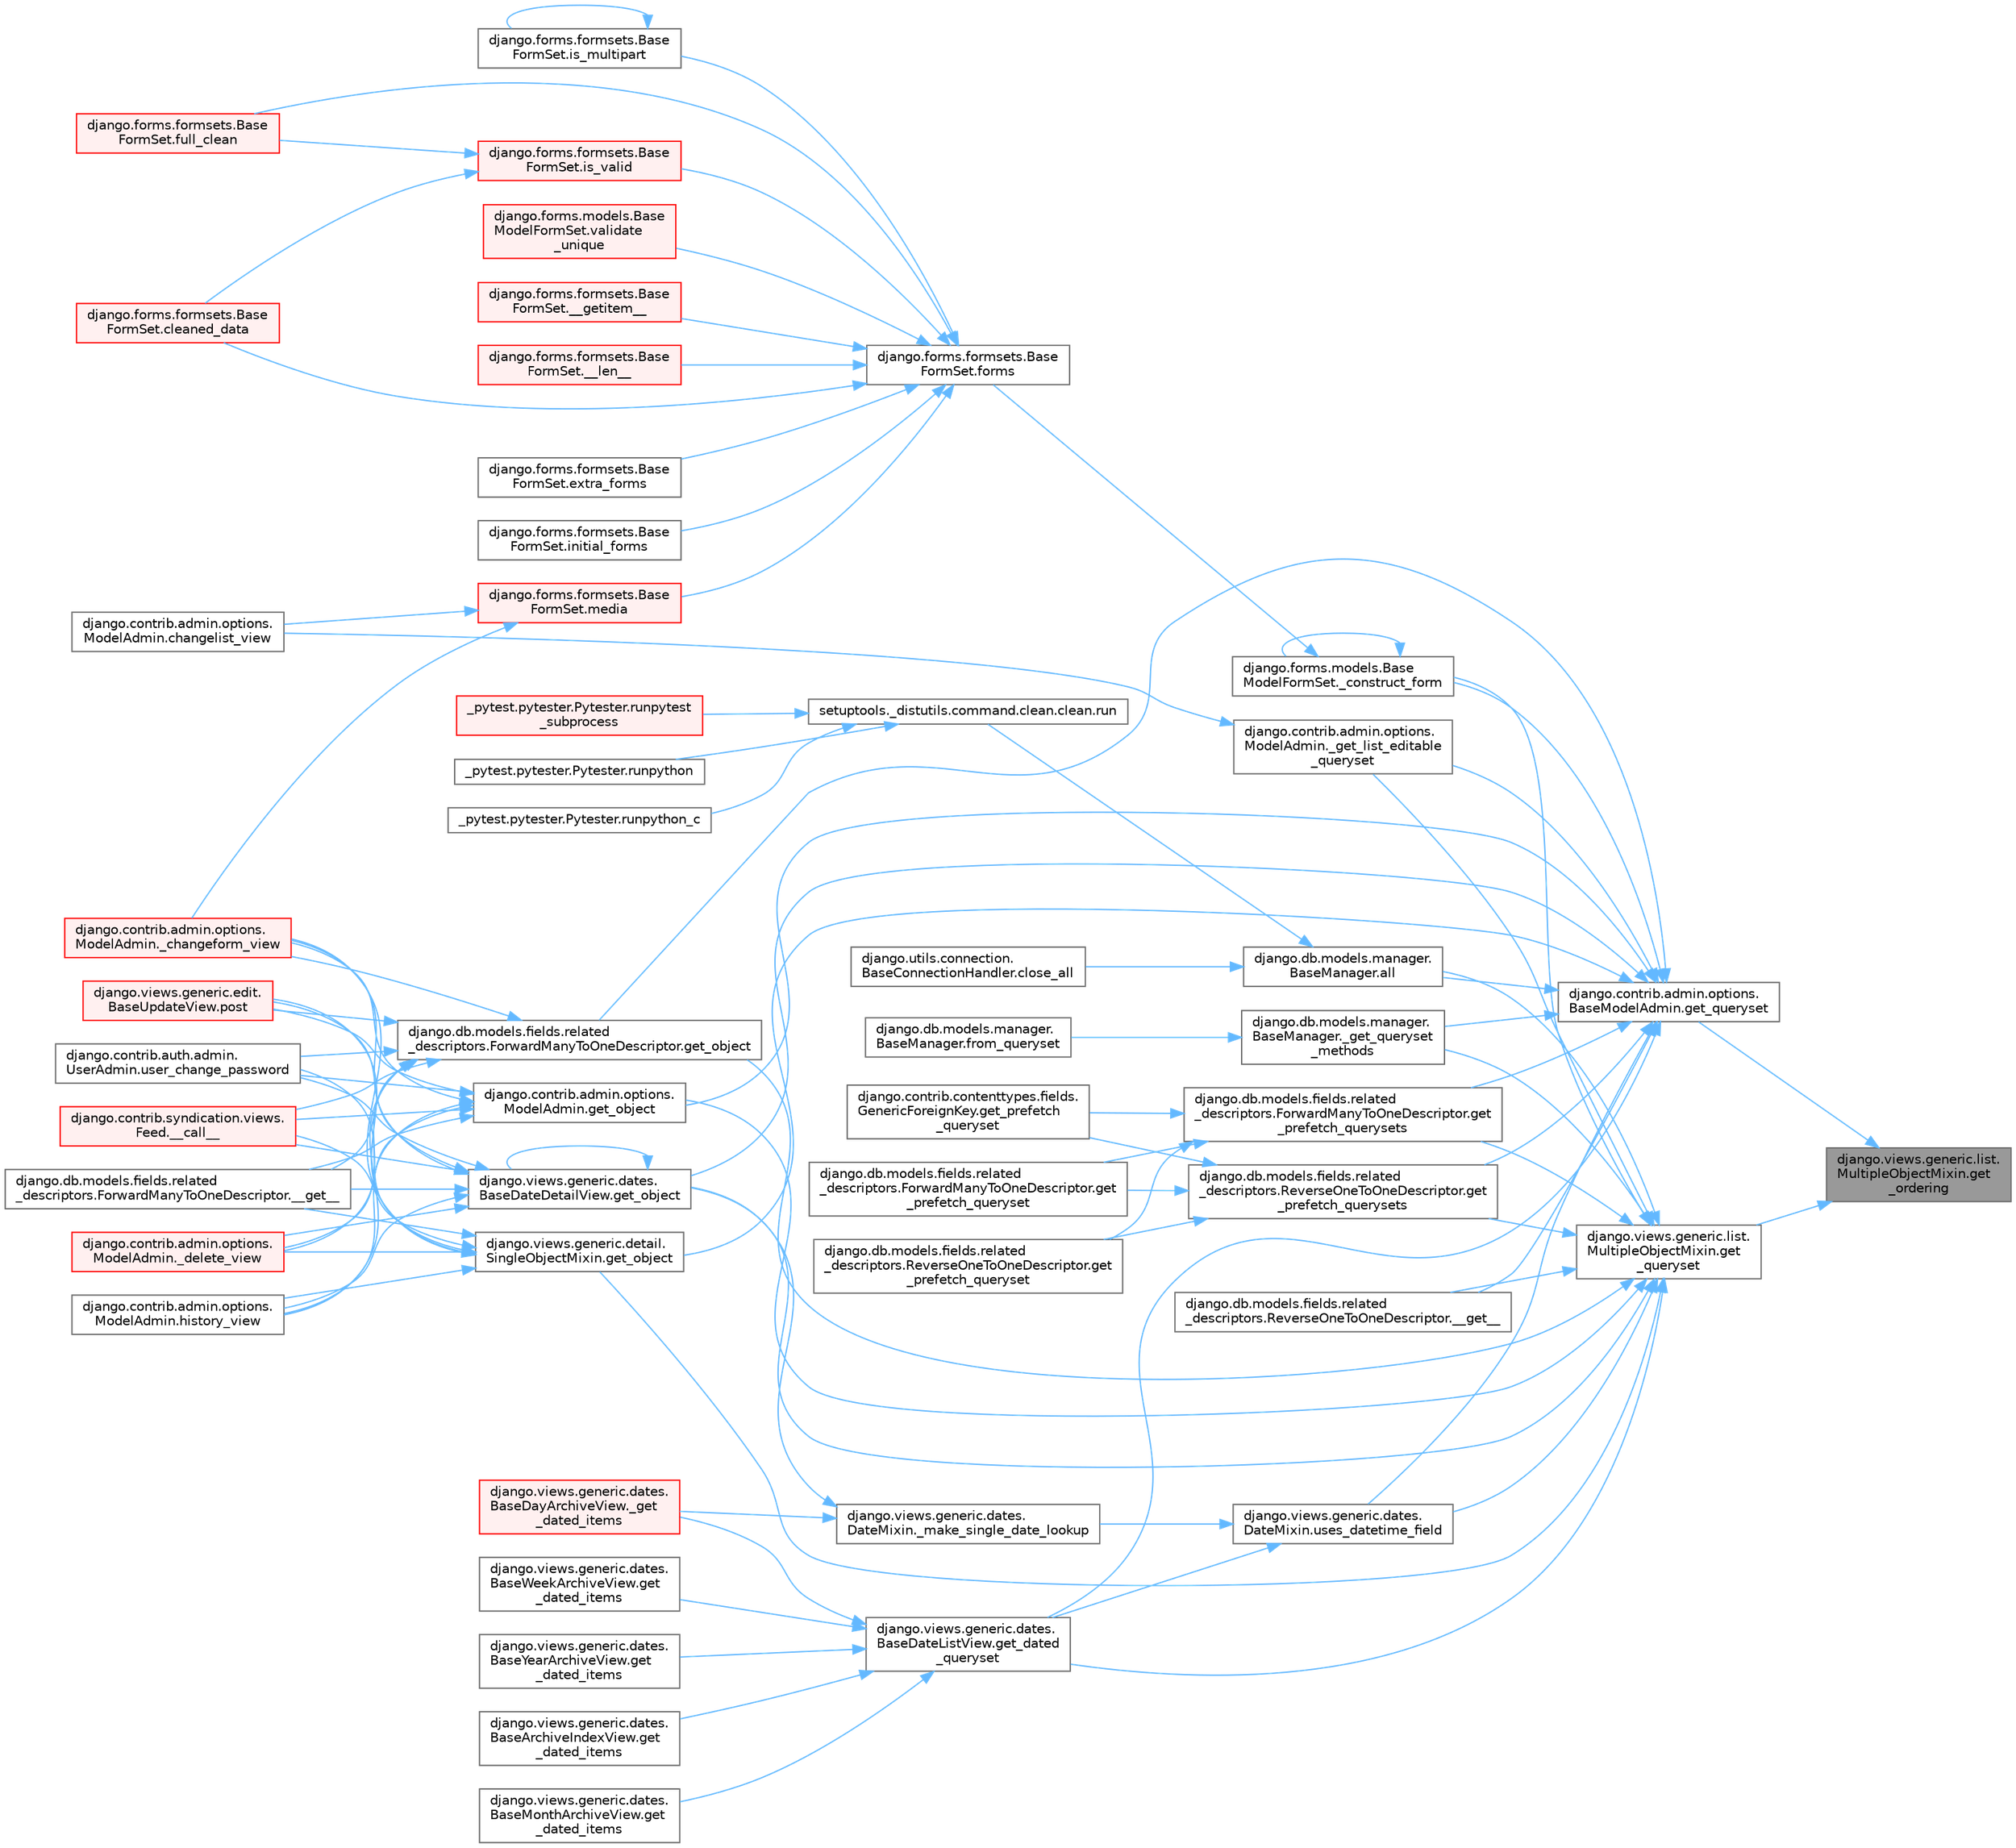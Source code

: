 digraph "django.views.generic.list.MultipleObjectMixin.get_ordering"
{
 // LATEX_PDF_SIZE
  bgcolor="transparent";
  edge [fontname=Helvetica,fontsize=10,labelfontname=Helvetica,labelfontsize=10];
  node [fontname=Helvetica,fontsize=10,shape=box,height=0.2,width=0.4];
  rankdir="RL";
  Node1 [id="Node000001",label="django.views.generic.list.\lMultipleObjectMixin.get\l_ordering",height=0.2,width=0.4,color="gray40", fillcolor="grey60", style="filled", fontcolor="black",tooltip=" "];
  Node1 -> Node2 [id="edge1_Node000001_Node000002",dir="back",color="steelblue1",style="solid",tooltip=" "];
  Node2 [id="Node000002",label="django.contrib.admin.options.\lBaseModelAdmin.get_queryset",height=0.2,width=0.4,color="grey40", fillcolor="white", style="filled",URL="$classdjango_1_1contrib_1_1admin_1_1options_1_1_base_model_admin.html#a785da85de69766ce5f736de0e4de80c5",tooltip=" "];
  Node2 -> Node3 [id="edge2_Node000002_Node000003",dir="back",color="steelblue1",style="solid",tooltip=" "];
  Node3 [id="Node000003",label="django.db.models.fields.related\l_descriptors.ReverseOneToOneDescriptor.__get__",height=0.2,width=0.4,color="grey40", fillcolor="white", style="filled",URL="$classdjango_1_1db_1_1models_1_1fields_1_1related__descriptors_1_1_reverse_one_to_one_descriptor.html#ad62c522f9bb4b91174a3437b3f978f6b",tooltip=" "];
  Node2 -> Node4 [id="edge3_Node000002_Node000004",dir="back",color="steelblue1",style="solid",tooltip=" "];
  Node4 [id="Node000004",label="django.forms.models.Base\lModelFormSet._construct_form",height=0.2,width=0.4,color="grey40", fillcolor="white", style="filled",URL="$classdjango_1_1forms_1_1models_1_1_base_model_form_set.html#a2318f52c4f2963f7674c8e15e2f3c324",tooltip=" "];
  Node4 -> Node4 [id="edge4_Node000004_Node000004",dir="back",color="steelblue1",style="solid",tooltip=" "];
  Node4 -> Node5 [id="edge5_Node000004_Node000005",dir="back",color="steelblue1",style="solid",tooltip=" "];
  Node5 [id="Node000005",label="django.forms.formsets.Base\lFormSet.forms",height=0.2,width=0.4,color="grey40", fillcolor="white", style="filled",URL="$classdjango_1_1forms_1_1formsets_1_1_base_form_set.html#a398234150267aa3c6dceaa20a7a507f1",tooltip=" "];
  Node5 -> Node6 [id="edge6_Node000005_Node000006",dir="back",color="steelblue1",style="solid",tooltip=" "];
  Node6 [id="Node000006",label="django.forms.formsets.Base\lFormSet.__getitem__",height=0.2,width=0.4,color="red", fillcolor="#FFF0F0", style="filled",URL="$classdjango_1_1forms_1_1formsets_1_1_base_form_set.html#a3ed6460d03a41c30d519e9170d0a17cc",tooltip=" "];
  Node5 -> Node3177 [id="edge7_Node000005_Node003177",dir="back",color="steelblue1",style="solid",tooltip=" "];
  Node3177 [id="Node003177",label="django.forms.formsets.Base\lFormSet.__len__",height=0.2,width=0.4,color="red", fillcolor="#FFF0F0", style="filled",URL="$classdjango_1_1forms_1_1formsets_1_1_base_form_set.html#aa8c1dfbddcb29c04ad7bf814137b3c36",tooltip=" "];
  Node5 -> Node1765 [id="edge8_Node000005_Node001765",dir="back",color="steelblue1",style="solid",tooltip=" "];
  Node1765 [id="Node001765",label="django.forms.formsets.Base\lFormSet.cleaned_data",height=0.2,width=0.4,color="red", fillcolor="#FFF0F0", style="filled",URL="$classdjango_1_1forms_1_1formsets_1_1_base_form_set.html#ae51d85dd3faa160668adba372c4e87f7",tooltip=" "];
  Node5 -> Node1918 [id="edge9_Node000005_Node001918",dir="back",color="steelblue1",style="solid",tooltip=" "];
  Node1918 [id="Node001918",label="django.forms.formsets.Base\lFormSet.extra_forms",height=0.2,width=0.4,color="grey40", fillcolor="white", style="filled",URL="$classdjango_1_1forms_1_1formsets_1_1_base_form_set.html#a80e8dd7968259b3ccdfd86ac190c342a",tooltip=" "];
  Node5 -> Node1785 [id="edge10_Node000005_Node001785",dir="back",color="steelblue1",style="solid",tooltip=" "];
  Node1785 [id="Node001785",label="django.forms.formsets.Base\lFormSet.full_clean",height=0.2,width=0.4,color="red", fillcolor="#FFF0F0", style="filled",URL="$classdjango_1_1forms_1_1formsets_1_1_base_form_set.html#aa475bdb58853c14bfcd93bd7b494e3b1",tooltip=" "];
  Node5 -> Node1919 [id="edge11_Node000005_Node001919",dir="back",color="steelblue1",style="solid",tooltip=" "];
  Node1919 [id="Node001919",label="django.forms.formsets.Base\lFormSet.initial_forms",height=0.2,width=0.4,color="grey40", fillcolor="white", style="filled",URL="$classdjango_1_1forms_1_1formsets_1_1_base_form_set.html#a36a0e4b12f42f368c74d3a704cc58d03",tooltip=" "];
  Node5 -> Node1891 [id="edge12_Node000005_Node001891",dir="back",color="steelblue1",style="solid",tooltip=" "];
  Node1891 [id="Node001891",label="django.forms.formsets.Base\lFormSet.is_multipart",height=0.2,width=0.4,color="grey40", fillcolor="white", style="filled",URL="$classdjango_1_1forms_1_1formsets_1_1_base_form_set.html#a70cb5455998cfb8556810d3215d617c8",tooltip=" "];
  Node1891 -> Node1891 [id="edge13_Node001891_Node001891",dir="back",color="steelblue1",style="solid",tooltip=" "];
  Node5 -> Node1784 [id="edge14_Node000005_Node001784",dir="back",color="steelblue1",style="solid",tooltip=" "];
  Node1784 [id="Node001784",label="django.forms.formsets.Base\lFormSet.is_valid",height=0.2,width=0.4,color="red", fillcolor="#FFF0F0", style="filled",URL="$classdjango_1_1forms_1_1formsets_1_1_base_form_set.html#a713477cfb7c01e723400df62b49c250c",tooltip=" "];
  Node1784 -> Node1765 [id="edge15_Node001784_Node001765",dir="back",color="steelblue1",style="solid",tooltip=" "];
  Node1784 -> Node1785 [id="edge16_Node001784_Node001785",dir="back",color="steelblue1",style="solid",tooltip=" "];
  Node5 -> Node1892 [id="edge17_Node000005_Node001892",dir="back",color="steelblue1",style="solid",tooltip=" "];
  Node1892 [id="Node001892",label="django.forms.formsets.Base\lFormSet.media",height=0.2,width=0.4,color="red", fillcolor="#FFF0F0", style="filled",URL="$classdjango_1_1forms_1_1formsets_1_1_base_form_set.html#a6f8913e4888f6eb8afa928cf91e9c8f9",tooltip=" "];
  Node1892 -> Node1893 [id="edge18_Node001892_Node001893",dir="back",color="steelblue1",style="solid",tooltip=" "];
  Node1893 [id="Node001893",label="django.contrib.admin.options.\lModelAdmin._changeform_view",height=0.2,width=0.4,color="red", fillcolor="#FFF0F0", style="filled",URL="$classdjango_1_1contrib_1_1admin_1_1options_1_1_model_admin.html#a06082f9f8128d66a16cda8098c673dae",tooltip=" "];
  Node1892 -> Node1897 [id="edge19_Node001892_Node001897",dir="back",color="steelblue1",style="solid",tooltip=" "];
  Node1897 [id="Node001897",label="django.contrib.admin.options.\lModelAdmin.changelist_view",height=0.2,width=0.4,color="grey40", fillcolor="white", style="filled",URL="$classdjango_1_1contrib_1_1admin_1_1options_1_1_model_admin.html#af5f3d8010317ded7325e649561a4d909",tooltip=" "];
  Node5 -> Node3178 [id="edge20_Node000005_Node003178",dir="back",color="steelblue1",style="solid",tooltip=" "];
  Node3178 [id="Node003178",label="django.forms.models.Base\lModelFormSet.validate\l_unique",height=0.2,width=0.4,color="red", fillcolor="#FFF0F0", style="filled",URL="$classdjango_1_1forms_1_1models_1_1_base_model_form_set.html#a0d01f97a86fd02a126b2fd51d02fd07d",tooltip=" "];
  Node2 -> Node2736 [id="edge21_Node000002_Node002736",dir="back",color="steelblue1",style="solid",tooltip=" "];
  Node2736 [id="Node002736",label="django.contrib.admin.options.\lModelAdmin._get_list_editable\l_queryset",height=0.2,width=0.4,color="grey40", fillcolor="white", style="filled",URL="$classdjango_1_1contrib_1_1admin_1_1options_1_1_model_admin.html#ae453d8065f838cd81cab58bc5797fd99",tooltip=" "];
  Node2736 -> Node1897 [id="edge22_Node002736_Node001897",dir="back",color="steelblue1",style="solid",tooltip=" "];
  Node2 -> Node2737 [id="edge23_Node000002_Node002737",dir="back",color="steelblue1",style="solid",tooltip=" "];
  Node2737 [id="Node002737",label="django.db.models.manager.\lBaseManager._get_queryset\l_methods",height=0.2,width=0.4,color="grey40", fillcolor="white", style="filled",URL="$classdjango_1_1db_1_1models_1_1manager_1_1_base_manager.html#a7ef7be0dacbeaa96e518c225b954d2c4",tooltip=" "];
  Node2737 -> Node2738 [id="edge24_Node002737_Node002738",dir="back",color="steelblue1",style="solid",tooltip=" "];
  Node2738 [id="Node002738",label="django.db.models.manager.\lBaseManager.from_queryset",height=0.2,width=0.4,color="grey40", fillcolor="white", style="filled",URL="$classdjango_1_1db_1_1models_1_1manager_1_1_base_manager.html#a539a31c3e4714b562c785d374a2dbc9b",tooltip=" "];
  Node2 -> Node2739 [id="edge25_Node000002_Node002739",dir="back",color="steelblue1",style="solid",tooltip=" "];
  Node2739 [id="Node002739",label="django.db.models.manager.\lBaseManager.all",height=0.2,width=0.4,color="grey40", fillcolor="white", style="filled",URL="$classdjango_1_1db_1_1models_1_1manager_1_1_base_manager.html#a348dacddedfc163dc130f6c2620869b0",tooltip=" "];
  Node2739 -> Node2740 [id="edge26_Node002739_Node002740",dir="back",color="steelblue1",style="solid",tooltip=" "];
  Node2740 [id="Node002740",label="django.utils.connection.\lBaseConnectionHandler.close_all",height=0.2,width=0.4,color="grey40", fillcolor="white", style="filled",URL="$classdjango_1_1utils_1_1connection_1_1_base_connection_handler.html#a2dbd9163239e828581c41273647476dc",tooltip=" "];
  Node2739 -> Node2741 [id="edge27_Node002739_Node002741",dir="back",color="steelblue1",style="solid",tooltip=" "];
  Node2741 [id="Node002741",label="setuptools._distutils.command.clean.clean.run",height=0.2,width=0.4,color="grey40", fillcolor="white", style="filled",URL="$classsetuptools_1_1__distutils_1_1command_1_1clean_1_1clean.html#a578cf5beb91399cf9f10329bcd7e0dd5",tooltip=" "];
  Node2741 -> Node88 [id="edge28_Node002741_Node000088",dir="back",color="steelblue1",style="solid",tooltip=" "];
  Node88 [id="Node000088",label="_pytest.pytester.Pytester.runpytest\l_subprocess",height=0.2,width=0.4,color="red", fillcolor="#FFF0F0", style="filled",URL="$class__pytest_1_1pytester_1_1_pytester.html#a59323c6d6a1469a1206f1c0b8fce99c9",tooltip=" "];
  Node2741 -> Node90 [id="edge29_Node002741_Node000090",dir="back",color="steelblue1",style="solid",tooltip=" "];
  Node90 [id="Node000090",label="_pytest.pytester.Pytester.runpython",height=0.2,width=0.4,color="grey40", fillcolor="white", style="filled",URL="$class__pytest_1_1pytester_1_1_pytester.html#a4e0c539507f15fd333cf618faf9687ef",tooltip=" "];
  Node2741 -> Node91 [id="edge30_Node002741_Node000091",dir="back",color="steelblue1",style="solid",tooltip=" "];
  Node91 [id="Node000091",label="_pytest.pytester.Pytester.runpython_c",height=0.2,width=0.4,color="grey40", fillcolor="white", style="filled",URL="$class__pytest_1_1pytester_1_1_pytester.html#aea789acfe206d9c40d9a6bf54a337f2a",tooltip=" "];
  Node2 -> Node2742 [id="edge31_Node000002_Node002742",dir="back",color="steelblue1",style="solid",tooltip=" "];
  Node2742 [id="Node002742",label="django.views.generic.dates.\lBaseDateListView.get_dated\l_queryset",height=0.2,width=0.4,color="grey40", fillcolor="white", style="filled",URL="$classdjango_1_1views_1_1generic_1_1dates_1_1_base_date_list_view.html#ad97300c63f99eef4ed95aa9d8f73520b",tooltip=" "];
  Node2742 -> Node2743 [id="edge32_Node002742_Node002743",dir="back",color="steelblue1",style="solid",tooltip=" "];
  Node2743 [id="Node002743",label="django.views.generic.dates.\lBaseDayArchiveView._get\l_dated_items",height=0.2,width=0.4,color="red", fillcolor="#FFF0F0", style="filled",URL="$classdjango_1_1views_1_1generic_1_1dates_1_1_base_day_archive_view.html#a3ca193a0859b2fbe8f0ae162272652f8",tooltip=" "];
  Node2742 -> Node2746 [id="edge33_Node002742_Node002746",dir="back",color="steelblue1",style="solid",tooltip=" "];
  Node2746 [id="Node002746",label="django.views.generic.dates.\lBaseArchiveIndexView.get\l_dated_items",height=0.2,width=0.4,color="grey40", fillcolor="white", style="filled",URL="$classdjango_1_1views_1_1generic_1_1dates_1_1_base_archive_index_view.html#ab9794c8a807f2b820629179ebfc41e2c",tooltip=" "];
  Node2742 -> Node2747 [id="edge34_Node002742_Node002747",dir="back",color="steelblue1",style="solid",tooltip=" "];
  Node2747 [id="Node002747",label="django.views.generic.dates.\lBaseMonthArchiveView.get\l_dated_items",height=0.2,width=0.4,color="grey40", fillcolor="white", style="filled",URL="$classdjango_1_1views_1_1generic_1_1dates_1_1_base_month_archive_view.html#ae62ad9b839e3904bd2162b5e92b6d02d",tooltip=" "];
  Node2742 -> Node2748 [id="edge35_Node002742_Node002748",dir="back",color="steelblue1",style="solid",tooltip=" "];
  Node2748 [id="Node002748",label="django.views.generic.dates.\lBaseWeekArchiveView.get\l_dated_items",height=0.2,width=0.4,color="grey40", fillcolor="white", style="filled",URL="$classdjango_1_1views_1_1generic_1_1dates_1_1_base_week_archive_view.html#a4217000f6b9b08cbc97f6b079ad98ea5",tooltip=" "];
  Node2742 -> Node2749 [id="edge36_Node002742_Node002749",dir="back",color="steelblue1",style="solid",tooltip=" "];
  Node2749 [id="Node002749",label="django.views.generic.dates.\lBaseYearArchiveView.get\l_dated_items",height=0.2,width=0.4,color="grey40", fillcolor="white", style="filled",URL="$classdjango_1_1views_1_1generic_1_1dates_1_1_base_year_archive_view.html#af1e2e3364ceacb5fd46eef85345ee94a",tooltip=" "];
  Node2 -> Node2750 [id="edge37_Node000002_Node002750",dir="back",color="steelblue1",style="solid",tooltip=" "];
  Node2750 [id="Node002750",label="django.contrib.admin.options.\lModelAdmin.get_object",height=0.2,width=0.4,color="grey40", fillcolor="white", style="filled",URL="$classdjango_1_1contrib_1_1admin_1_1options_1_1_model_admin.html#ac7b9acc5607b931a130f004f73adcc6c",tooltip=" "];
  Node2750 -> Node1910 [id="edge38_Node002750_Node001910",dir="back",color="steelblue1",style="solid",tooltip=" "];
  Node1910 [id="Node001910",label="django.contrib.syndication.views.\lFeed.__call__",height=0.2,width=0.4,color="red", fillcolor="#FFF0F0", style="filled",URL="$classdjango_1_1contrib_1_1syndication_1_1views_1_1_feed.html#ac7a9680a1b709d8eb37ae3c6ce000220",tooltip=" "];
  Node2750 -> Node1318 [id="edge39_Node002750_Node001318",dir="back",color="steelblue1",style="solid",tooltip=" "];
  Node1318 [id="Node001318",label="django.db.models.fields.related\l_descriptors.ForwardManyToOneDescriptor.__get__",height=0.2,width=0.4,color="grey40", fillcolor="white", style="filled",URL="$classdjango_1_1db_1_1models_1_1fields_1_1related__descriptors_1_1_forward_many_to_one_descriptor.html#a52832880c8df770ce001c0b0bb51e64d",tooltip=" "];
  Node2750 -> Node1893 [id="edge40_Node002750_Node001893",dir="back",color="steelblue1",style="solid",tooltip=" "];
  Node2750 -> Node186 [id="edge41_Node002750_Node000186",dir="back",color="steelblue1",style="solid",tooltip=" "];
  Node186 [id="Node000186",label="django.contrib.admin.options.\lModelAdmin._delete_view",height=0.2,width=0.4,color="red", fillcolor="#FFF0F0", style="filled",URL="$classdjango_1_1contrib_1_1admin_1_1options_1_1_model_admin.html#a227a18e24751790170d555523ab15e93",tooltip=" "];
  Node2750 -> Node2700 [id="edge42_Node002750_Node002700",dir="back",color="steelblue1",style="solid",tooltip=" "];
  Node2700 [id="Node002700",label="django.contrib.admin.options.\lModelAdmin.history_view",height=0.2,width=0.4,color="grey40", fillcolor="white", style="filled",URL="$classdjango_1_1contrib_1_1admin_1_1options_1_1_model_admin.html#aaa87a68789f637fa6682c1daf2a4bda8",tooltip=" "];
  Node2750 -> Node2701 [id="edge43_Node002750_Node002701",dir="back",color="steelblue1",style="solid",tooltip=" "];
  Node2701 [id="Node002701",label="django.views.generic.edit.\lBaseUpdateView.post",height=0.2,width=0.4,color="red", fillcolor="#FFF0F0", style="filled",URL="$classdjango_1_1views_1_1generic_1_1edit_1_1_base_update_view.html#abb9e5510c9d5b54425f0874940f45d73",tooltip=" "];
  Node2750 -> Node2702 [id="edge44_Node002750_Node002702",dir="back",color="steelblue1",style="solid",tooltip=" "];
  Node2702 [id="Node002702",label="django.contrib.auth.admin.\lUserAdmin.user_change_password",height=0.2,width=0.4,color="grey40", fillcolor="white", style="filled",URL="$classdjango_1_1contrib_1_1auth_1_1admin_1_1_user_admin.html#a65ccab8e46b966ac28d5b117abf0d5f5",tooltip=" "];
  Node2 -> Node2699 [id="edge45_Node000002_Node002699",dir="back",color="steelblue1",style="solid",tooltip=" "];
  Node2699 [id="Node002699",label="django.db.models.fields.related\l_descriptors.ForwardManyToOneDescriptor.get_object",height=0.2,width=0.4,color="grey40", fillcolor="white", style="filled",URL="$classdjango_1_1db_1_1models_1_1fields_1_1related__descriptors_1_1_forward_many_to_one_descriptor.html#a53e30c8b305a3998dd43c1e6357e4bc4",tooltip=" "];
  Node2699 -> Node1910 [id="edge46_Node002699_Node001910",dir="back",color="steelblue1",style="solid",tooltip=" "];
  Node2699 -> Node1318 [id="edge47_Node002699_Node001318",dir="back",color="steelblue1",style="solid",tooltip=" "];
  Node2699 -> Node1893 [id="edge48_Node002699_Node001893",dir="back",color="steelblue1",style="solid",tooltip=" "];
  Node2699 -> Node186 [id="edge49_Node002699_Node000186",dir="back",color="steelblue1",style="solid",tooltip=" "];
  Node2699 -> Node2700 [id="edge50_Node002699_Node002700",dir="back",color="steelblue1",style="solid",tooltip=" "];
  Node2699 -> Node2701 [id="edge51_Node002699_Node002701",dir="back",color="steelblue1",style="solid",tooltip=" "];
  Node2699 -> Node2702 [id="edge52_Node002699_Node002702",dir="back",color="steelblue1",style="solid",tooltip=" "];
  Node2 -> Node2751 [id="edge53_Node000002_Node002751",dir="back",color="steelblue1",style="solid",tooltip=" "];
  Node2751 [id="Node002751",label="django.views.generic.dates.\lBaseDateDetailView.get_object",height=0.2,width=0.4,color="grey40", fillcolor="white", style="filled",URL="$classdjango_1_1views_1_1generic_1_1dates_1_1_base_date_detail_view.html#a7c08557dbbb8af87ec6f8fab884e6f5e",tooltip=" "];
  Node2751 -> Node1910 [id="edge54_Node002751_Node001910",dir="back",color="steelblue1",style="solid",tooltip=" "];
  Node2751 -> Node1318 [id="edge55_Node002751_Node001318",dir="back",color="steelblue1",style="solid",tooltip=" "];
  Node2751 -> Node1893 [id="edge56_Node002751_Node001893",dir="back",color="steelblue1",style="solid",tooltip=" "];
  Node2751 -> Node186 [id="edge57_Node002751_Node000186",dir="back",color="steelblue1",style="solid",tooltip=" "];
  Node2751 -> Node2751 [id="edge58_Node002751_Node002751",dir="back",color="steelblue1",style="solid",tooltip=" "];
  Node2751 -> Node2700 [id="edge59_Node002751_Node002700",dir="back",color="steelblue1",style="solid",tooltip=" "];
  Node2751 -> Node2701 [id="edge60_Node002751_Node002701",dir="back",color="steelblue1",style="solid",tooltip=" "];
  Node2751 -> Node2702 [id="edge61_Node002751_Node002702",dir="back",color="steelblue1",style="solid",tooltip=" "];
  Node2 -> Node2752 [id="edge62_Node000002_Node002752",dir="back",color="steelblue1",style="solid",tooltip=" "];
  Node2752 [id="Node002752",label="django.views.generic.detail.\lSingleObjectMixin.get_object",height=0.2,width=0.4,color="grey40", fillcolor="white", style="filled",URL="$classdjango_1_1views_1_1generic_1_1detail_1_1_single_object_mixin.html#ab853f97e997d069a858d4bb5e93092ad",tooltip=" "];
  Node2752 -> Node1910 [id="edge63_Node002752_Node001910",dir="back",color="steelblue1",style="solid",tooltip=" "];
  Node2752 -> Node1318 [id="edge64_Node002752_Node001318",dir="back",color="steelblue1",style="solid",tooltip=" "];
  Node2752 -> Node1893 [id="edge65_Node002752_Node001893",dir="back",color="steelblue1",style="solid",tooltip=" "];
  Node2752 -> Node186 [id="edge66_Node002752_Node000186",dir="back",color="steelblue1",style="solid",tooltip=" "];
  Node2752 -> Node2700 [id="edge67_Node002752_Node002700",dir="back",color="steelblue1",style="solid",tooltip=" "];
  Node2752 -> Node2701 [id="edge68_Node002752_Node002701",dir="back",color="steelblue1",style="solid",tooltip=" "];
  Node2752 -> Node2702 [id="edge69_Node002752_Node002702",dir="back",color="steelblue1",style="solid",tooltip=" "];
  Node2 -> Node2734 [id="edge70_Node000002_Node002734",dir="back",color="steelblue1",style="solid",tooltip=" "];
  Node2734 [id="Node002734",label="django.db.models.fields.related\l_descriptors.ForwardManyToOneDescriptor.get\l_prefetch_querysets",height=0.2,width=0.4,color="grey40", fillcolor="white", style="filled",URL="$classdjango_1_1db_1_1models_1_1fields_1_1related__descriptors_1_1_forward_many_to_one_descriptor.html#a9838765ed5b0cd8063af62a3590596b3",tooltip=" "];
  Node2734 -> Node1862 [id="edge71_Node002734_Node001862",dir="back",color="steelblue1",style="solid",tooltip=" "];
  Node1862 [id="Node001862",label="django.contrib.contenttypes.fields.\lGenericForeignKey.get_prefetch\l_queryset",height=0.2,width=0.4,color="grey40", fillcolor="white", style="filled",URL="$classdjango_1_1contrib_1_1contenttypes_1_1fields_1_1_generic_foreign_key.html#aa09b3d5eafa2b68470982bc3cf3659fc",tooltip=" "];
  Node2734 -> Node1863 [id="edge72_Node002734_Node001863",dir="back",color="steelblue1",style="solid",tooltip=" "];
  Node1863 [id="Node001863",label="django.db.models.fields.related\l_descriptors.ForwardManyToOneDescriptor.get\l_prefetch_queryset",height=0.2,width=0.4,color="grey40", fillcolor="white", style="filled",URL="$classdjango_1_1db_1_1models_1_1fields_1_1related__descriptors_1_1_forward_many_to_one_descriptor.html#ab871be551ae57402ab078fb38cd128e4",tooltip=" "];
  Node2734 -> Node1864 [id="edge73_Node002734_Node001864",dir="back",color="steelblue1",style="solid",tooltip=" "];
  Node1864 [id="Node001864",label="django.db.models.fields.related\l_descriptors.ReverseOneToOneDescriptor.get\l_prefetch_queryset",height=0.2,width=0.4,color="grey40", fillcolor="white", style="filled",URL="$classdjango_1_1db_1_1models_1_1fields_1_1related__descriptors_1_1_reverse_one_to_one_descriptor.html#a5fec42b068cab3281971bfb0595b7172",tooltip=" "];
  Node2 -> Node2753 [id="edge74_Node000002_Node002753",dir="back",color="steelblue1",style="solid",tooltip=" "];
  Node2753 [id="Node002753",label="django.db.models.fields.related\l_descriptors.ReverseOneToOneDescriptor.get\l_prefetch_querysets",height=0.2,width=0.4,color="grey40", fillcolor="white", style="filled",URL="$classdjango_1_1db_1_1models_1_1fields_1_1related__descriptors_1_1_reverse_one_to_one_descriptor.html#a32881d523d9f0158510fcd0eaaa5e2a7",tooltip=" "];
  Node2753 -> Node1862 [id="edge75_Node002753_Node001862",dir="back",color="steelblue1",style="solid",tooltip=" "];
  Node2753 -> Node1863 [id="edge76_Node002753_Node001863",dir="back",color="steelblue1",style="solid",tooltip=" "];
  Node2753 -> Node1864 [id="edge77_Node002753_Node001864",dir="back",color="steelblue1",style="solid",tooltip=" "];
  Node2 -> Node2754 [id="edge78_Node000002_Node002754",dir="back",color="steelblue1",style="solid",tooltip=" "];
  Node2754 [id="Node002754",label="django.views.generic.dates.\lDateMixin.uses_datetime_field",height=0.2,width=0.4,color="grey40", fillcolor="white", style="filled",URL="$classdjango_1_1views_1_1generic_1_1dates_1_1_date_mixin.html#a1fb37f57858e32a16ec5b6328ae68adb",tooltip=" "];
  Node2754 -> Node2755 [id="edge79_Node002754_Node002755",dir="back",color="steelblue1",style="solid",tooltip=" "];
  Node2755 [id="Node002755",label="django.views.generic.dates.\lDateMixin._make_single_date_lookup",height=0.2,width=0.4,color="grey40", fillcolor="white", style="filled",URL="$classdjango_1_1views_1_1generic_1_1dates_1_1_date_mixin.html#ac17fc80d601666765dd9751d4b5e065d",tooltip=" "];
  Node2755 -> Node2743 [id="edge80_Node002755_Node002743",dir="back",color="steelblue1",style="solid",tooltip=" "];
  Node2755 -> Node2751 [id="edge81_Node002755_Node002751",dir="back",color="steelblue1",style="solid",tooltip=" "];
  Node2754 -> Node2742 [id="edge82_Node002754_Node002742",dir="back",color="steelblue1",style="solid",tooltip=" "];
  Node1 -> Node3180 [id="edge83_Node000001_Node003180",dir="back",color="steelblue1",style="solid",tooltip=" "];
  Node3180 [id="Node003180",label="django.views.generic.list.\lMultipleObjectMixin.get\l_queryset",height=0.2,width=0.4,color="grey40", fillcolor="white", style="filled",URL="$classdjango_1_1views_1_1generic_1_1list_1_1_multiple_object_mixin.html#a7ceb7f310a7a0d7fedfb90f1f2b5c226",tooltip=" "];
  Node3180 -> Node3 [id="edge84_Node003180_Node000003",dir="back",color="steelblue1",style="solid",tooltip=" "];
  Node3180 -> Node4 [id="edge85_Node003180_Node000004",dir="back",color="steelblue1",style="solid",tooltip=" "];
  Node3180 -> Node2736 [id="edge86_Node003180_Node002736",dir="back",color="steelblue1",style="solid",tooltip=" "];
  Node3180 -> Node2737 [id="edge87_Node003180_Node002737",dir="back",color="steelblue1",style="solid",tooltip=" "];
  Node3180 -> Node2739 [id="edge88_Node003180_Node002739",dir="back",color="steelblue1",style="solid",tooltip=" "];
  Node3180 -> Node2742 [id="edge89_Node003180_Node002742",dir="back",color="steelblue1",style="solid",tooltip=" "];
  Node3180 -> Node2750 [id="edge90_Node003180_Node002750",dir="back",color="steelblue1",style="solid",tooltip=" "];
  Node3180 -> Node2699 [id="edge91_Node003180_Node002699",dir="back",color="steelblue1",style="solid",tooltip=" "];
  Node3180 -> Node2751 [id="edge92_Node003180_Node002751",dir="back",color="steelblue1",style="solid",tooltip=" "];
  Node3180 -> Node2752 [id="edge93_Node003180_Node002752",dir="back",color="steelblue1",style="solid",tooltip=" "];
  Node3180 -> Node2734 [id="edge94_Node003180_Node002734",dir="back",color="steelblue1",style="solid",tooltip=" "];
  Node3180 -> Node2753 [id="edge95_Node003180_Node002753",dir="back",color="steelblue1",style="solid",tooltip=" "];
  Node3180 -> Node2754 [id="edge96_Node003180_Node002754",dir="back",color="steelblue1",style="solid",tooltip=" "];
}
